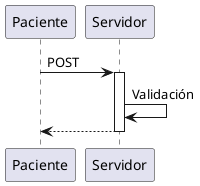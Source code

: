 @startuml
group POST Crear/Guardar Prescripción
@startuml
Paciente -> Servidor : POST
activate Servidor
Servidor -> Servidor : Validación
return
@enduml
end
@enduml